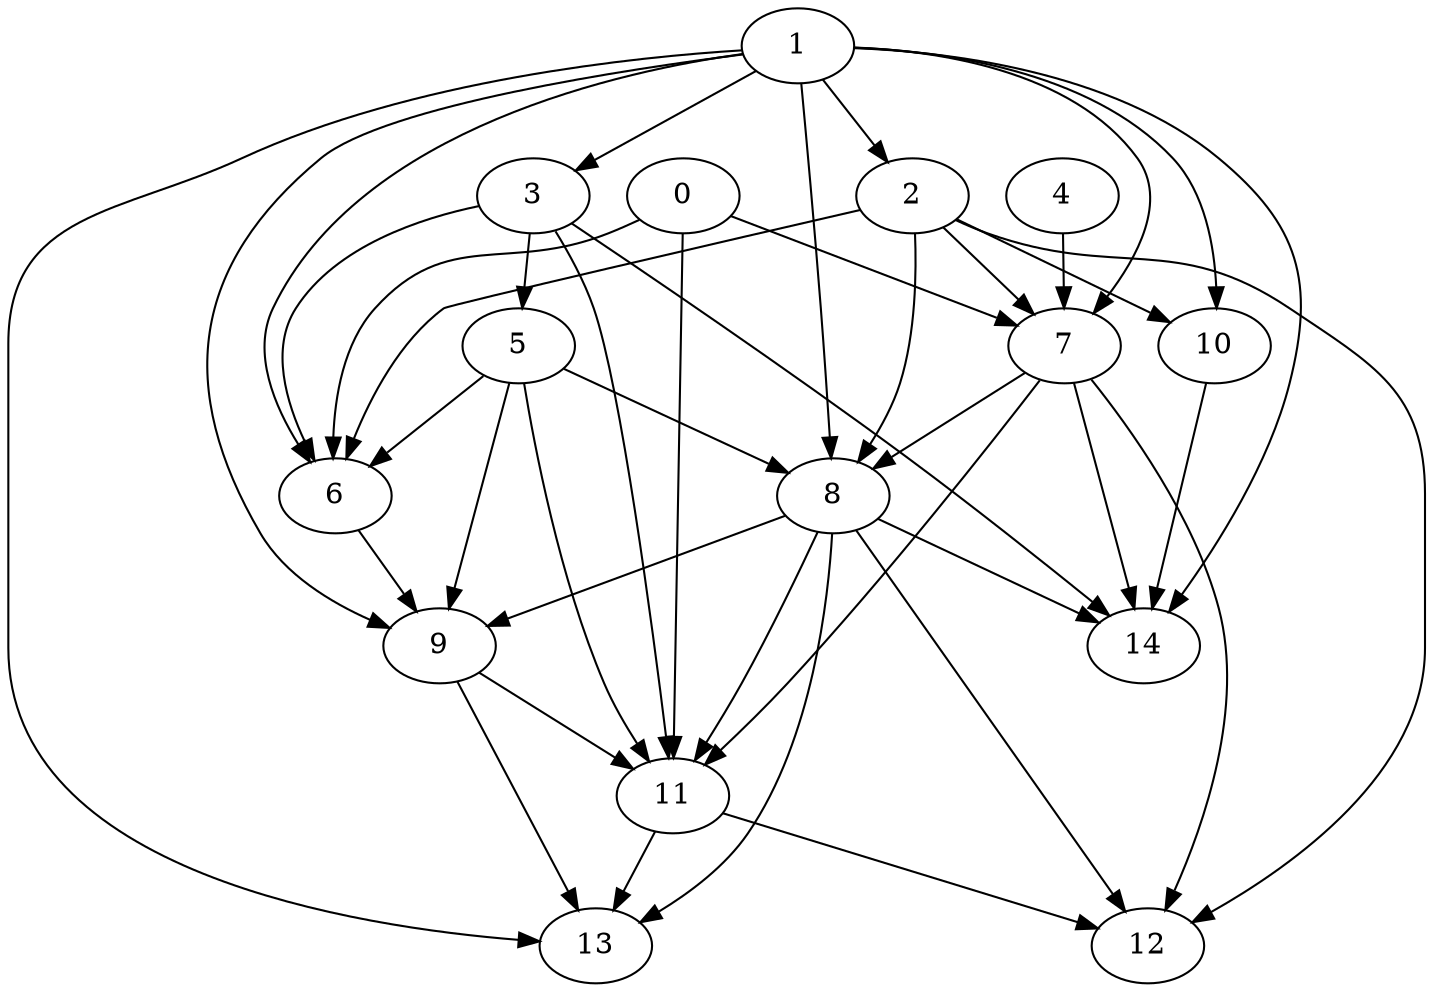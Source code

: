 digraph {
	0 -> 6;
	0 -> 7;
	0 -> 11;
	1 -> 2;
	1 -> 3;
	1 -> 6;
	1 -> 7;
	1 -> 8;
	1 -> 9;
	1 -> 10;
	1 -> 13;
	1 -> 14;
	2 -> 6;
	2 -> 7;
	2 -> 8;
	2 -> 10;
	2 -> 12;
	3 -> 5;
	3 -> 6;
	3 -> 11;
	3 -> 14;
	4 -> 7;
	5 -> 6;
	5 -> 8;
	5 -> 9;
	5 -> 11;
	6 -> 9;
	7 -> 8;
	7 -> 11;
	7 -> 12;
	7 -> 14;
	8 -> 9;
	8 -> 11;
	8 -> 12;
	8 -> 13;
	8 -> 14;
	9 -> 11;
	9 -> 13;
	10 -> 14;
	11 -> 12;
	11 -> 13;
}